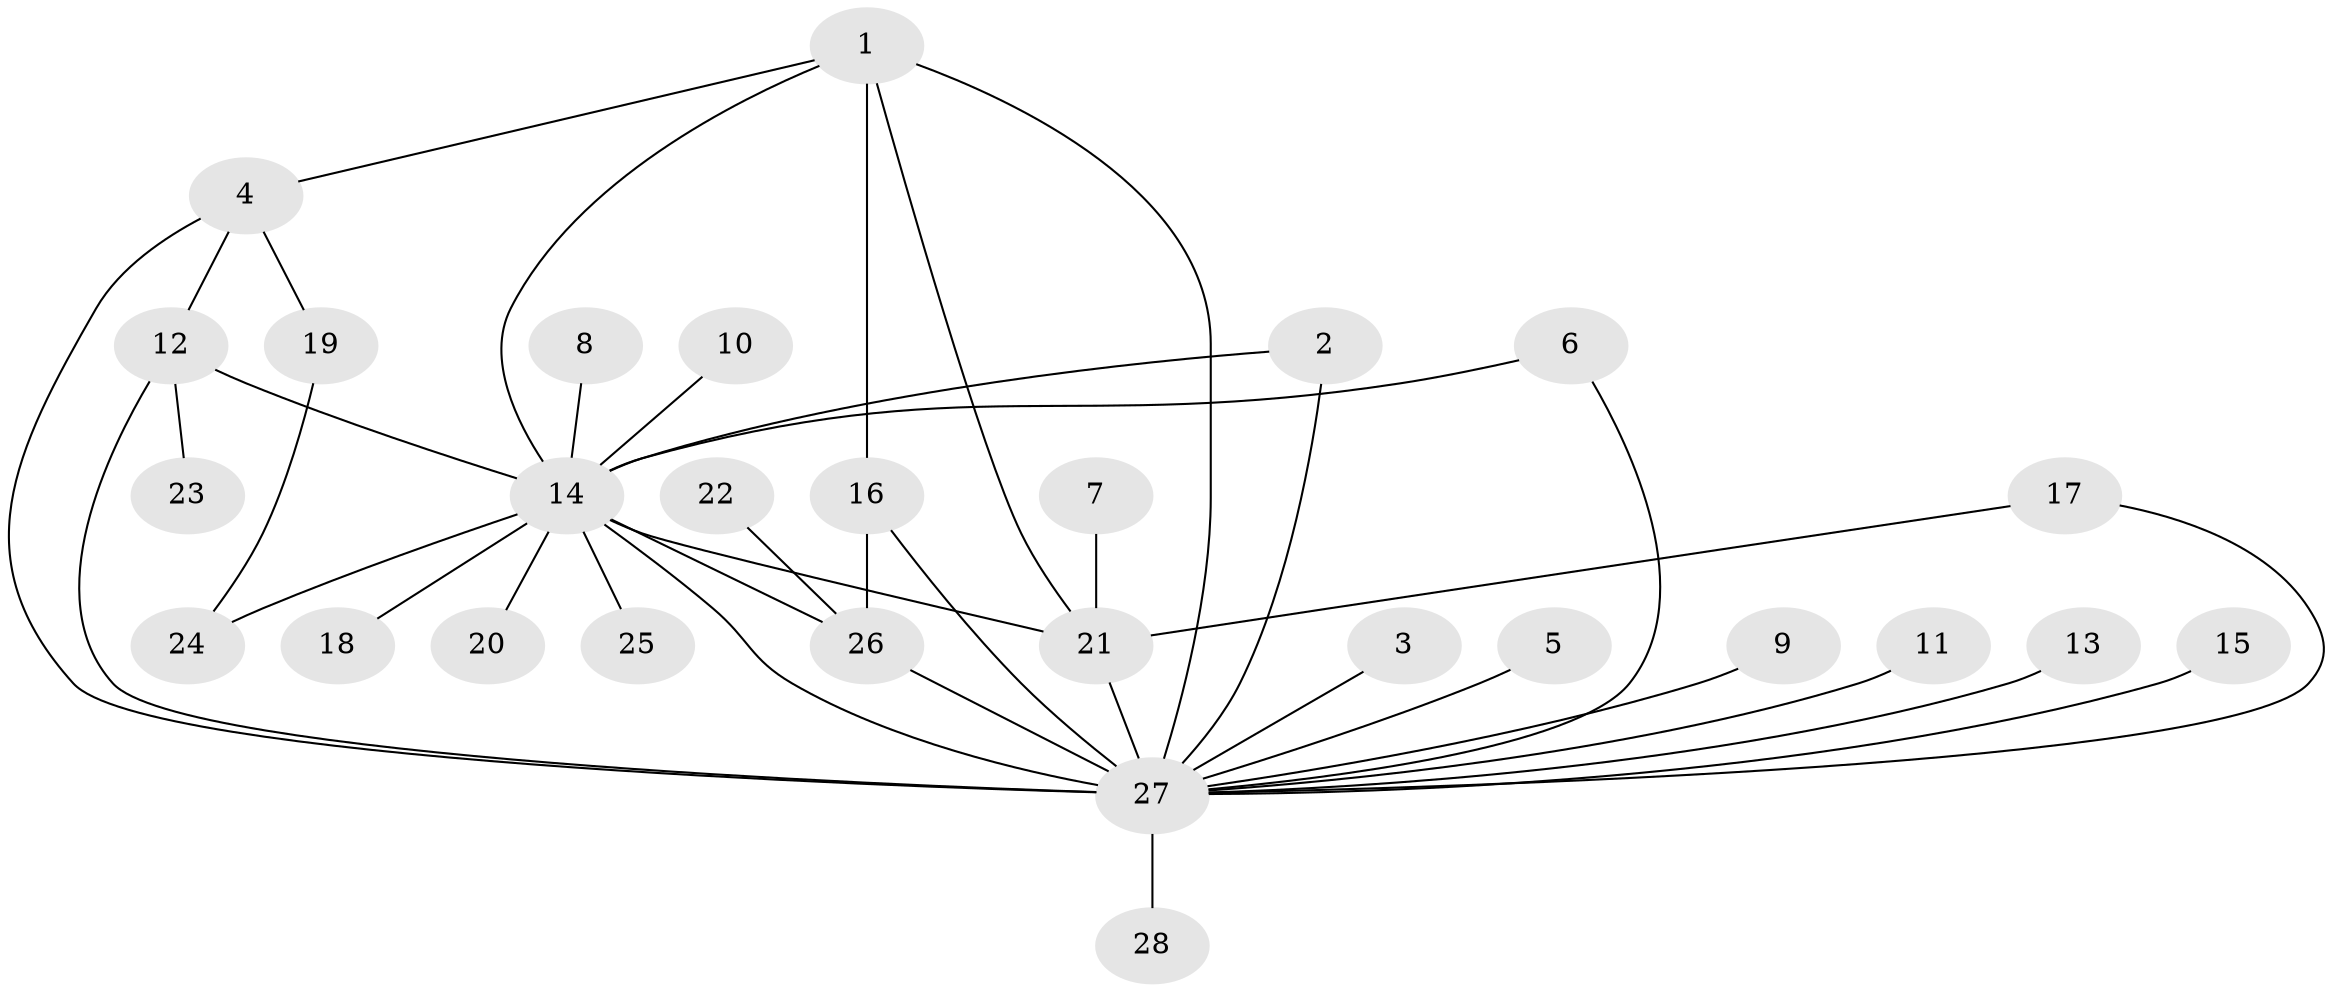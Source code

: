 // original degree distribution, {7: 0.018518518518518517, 1: 0.3888888888888889, 26: 0.018518518518518517, 2: 0.2962962962962963, 16: 0.018518518518518517, 4: 0.07407407407407407, 3: 0.12962962962962962, 6: 0.037037037037037035, 5: 0.018518518518518517}
// Generated by graph-tools (version 1.1) at 2025/49/03/09/25 03:49:55]
// undirected, 28 vertices, 40 edges
graph export_dot {
graph [start="1"]
  node [color=gray90,style=filled];
  1;
  2;
  3;
  4;
  5;
  6;
  7;
  8;
  9;
  10;
  11;
  12;
  13;
  14;
  15;
  16;
  17;
  18;
  19;
  20;
  21;
  22;
  23;
  24;
  25;
  26;
  27;
  28;
  1 -- 4 [weight=1.0];
  1 -- 14 [weight=1.0];
  1 -- 16 [weight=1.0];
  1 -- 21 [weight=1.0];
  1 -- 27 [weight=1.0];
  2 -- 14 [weight=1.0];
  2 -- 27 [weight=1.0];
  3 -- 27 [weight=1.0];
  4 -- 12 [weight=1.0];
  4 -- 19 [weight=1.0];
  4 -- 27 [weight=1.0];
  5 -- 27 [weight=1.0];
  6 -- 14 [weight=1.0];
  6 -- 27 [weight=1.0];
  7 -- 21 [weight=1.0];
  8 -- 14 [weight=1.0];
  9 -- 27 [weight=1.0];
  10 -- 14 [weight=1.0];
  11 -- 27 [weight=1.0];
  12 -- 14 [weight=1.0];
  12 -- 23 [weight=1.0];
  12 -- 27 [weight=1.0];
  13 -- 27 [weight=1.0];
  14 -- 18 [weight=1.0];
  14 -- 20 [weight=1.0];
  14 -- 21 [weight=1.0];
  14 -- 24 [weight=1.0];
  14 -- 25 [weight=1.0];
  14 -- 26 [weight=2.0];
  14 -- 27 [weight=2.0];
  15 -- 27 [weight=1.0];
  16 -- 26 [weight=1.0];
  16 -- 27 [weight=2.0];
  17 -- 21 [weight=1.0];
  17 -- 27 [weight=1.0];
  19 -- 24 [weight=1.0];
  21 -- 27 [weight=1.0];
  22 -- 26 [weight=1.0];
  26 -- 27 [weight=3.0];
  27 -- 28 [weight=1.0];
}
